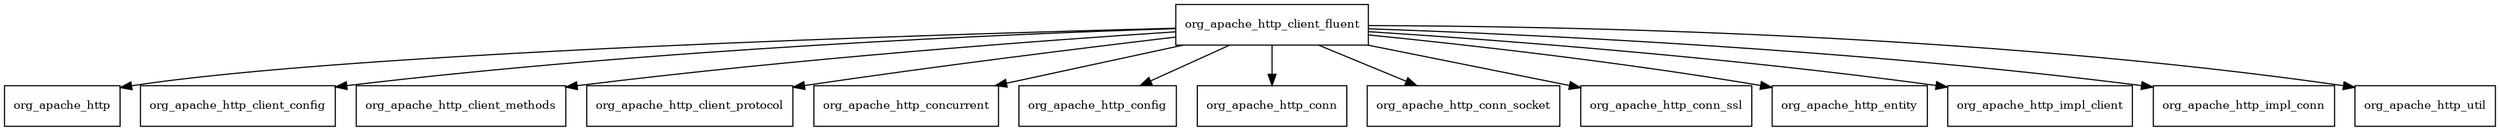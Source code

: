 digraph fluent_hc_4_5_7_package_dependencies {
  node [shape = box, fontsize=10.0];
  org_apache_http_client_fluent -> org_apache_http;
  org_apache_http_client_fluent -> org_apache_http_client_config;
  org_apache_http_client_fluent -> org_apache_http_client_methods;
  org_apache_http_client_fluent -> org_apache_http_client_protocol;
  org_apache_http_client_fluent -> org_apache_http_concurrent;
  org_apache_http_client_fluent -> org_apache_http_config;
  org_apache_http_client_fluent -> org_apache_http_conn;
  org_apache_http_client_fluent -> org_apache_http_conn_socket;
  org_apache_http_client_fluent -> org_apache_http_conn_ssl;
  org_apache_http_client_fluent -> org_apache_http_entity;
  org_apache_http_client_fluent -> org_apache_http_impl_client;
  org_apache_http_client_fluent -> org_apache_http_impl_conn;
  org_apache_http_client_fluent -> org_apache_http_util;
}
